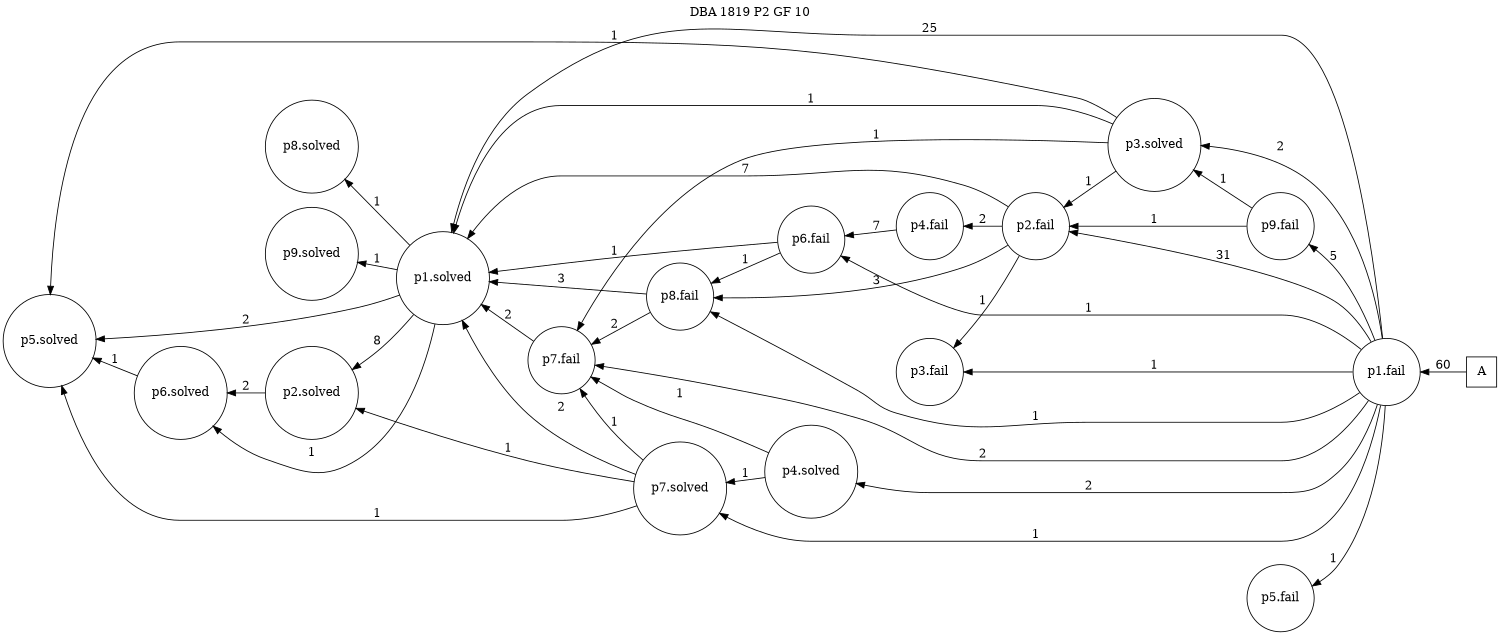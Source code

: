 digraph DBA_1819_P2_GF_10 {
labelloc="tl"
label= " DBA 1819 P2 GF 10 "
rankdir="RL";
graph [ size=" 10 , 10 !"]

"A" [shape="square" label="A"]
"p1.fail" [shape="circle" label="p1.fail"]
"p9.fail" [shape="circle" label="p9.fail"]
"p2.fail" [shape="circle" label="p2.fail"]
"p8.fail" [shape="circle" label="p8.fail"]
"p3.fail" [shape="circle" label="p3.fail"]
"p7.fail" [shape="circle" label="p7.fail"]
"p1.solved" [shape="circle" label="p1.solved"]
"p4.solved" [shape="circle" label="p4.solved"]
"p5.solved" [shape="circle" label="p5.solved"]
"p2.solved" [shape="circle" label="p2.solved"]
"p6.solved" [shape="circle" label="p6.solved"]
"p4.fail" [shape="circle" label="p4.fail"]
"p6.fail" [shape="circle" label="p6.fail"]
"p7.solved" [shape="circle" label="p7.solved"]
"p3.solved" [shape="circle" label="p3.solved"]
"p8.solved" [shape="circle" label="p8.solved"]
"p9.solved" [shape="circle" label="p9.solved"]
"p5.fail" [shape="circle" label="p5.fail"]
"A" -> "p1.fail" [ label=60]
"p1.fail" -> "p9.fail" [ label=5]
"p1.fail" -> "p2.fail" [ label=31]
"p1.fail" -> "p8.fail" [ label=1]
"p1.fail" -> "p3.fail" [ label=1]
"p1.fail" -> "p7.fail" [ label=2]
"p1.fail" -> "p1.solved" [ label=25]
"p1.fail" -> "p4.solved" [ label=2]
"p1.fail" -> "p6.fail" [ label=1]
"p1.fail" -> "p7.solved" [ label=1]
"p1.fail" -> "p3.solved" [ label=2]
"p1.fail" -> "p5.fail" [ label=1]
"p9.fail" -> "p2.fail" [ label=1]
"p9.fail" -> "p3.solved" [ label=1]
"p2.fail" -> "p8.fail" [ label=3]
"p2.fail" -> "p3.fail" [ label=1]
"p2.fail" -> "p1.solved" [ label=7]
"p2.fail" -> "p4.fail" [ label=2]
"p8.fail" -> "p7.fail" [ label=2]
"p8.fail" -> "p1.solved" [ label=3]
"p7.fail" -> "p1.solved" [ label=2]
"p1.solved" -> "p5.solved" [ label=2]
"p1.solved" -> "p2.solved" [ label=8]
"p1.solved" -> "p6.solved" [ label=1]
"p1.solved" -> "p8.solved" [ label=1]
"p1.solved" -> "p9.solved" [ label=1]
"p4.solved" -> "p7.fail" [ label=1]
"p4.solved" -> "p7.solved" [ label=1]
"p2.solved" -> "p6.solved" [ label=2]
"p6.solved" -> "p5.solved" [ label=1]
"p4.fail" -> "p6.fail" [ label=7]
"p6.fail" -> "p8.fail" [ label=1]
"p6.fail" -> "p1.solved" [ label=1]
"p7.solved" -> "p7.fail" [ label=1]
"p7.solved" -> "p1.solved" [ label=2]
"p7.solved" -> "p5.solved" [ label=1]
"p7.solved" -> "p2.solved" [ label=1]
"p3.solved" -> "p2.fail" [ label=1]
"p3.solved" -> "p7.fail" [ label=1]
"p3.solved" -> "p1.solved" [ label=1]
"p3.solved" -> "p5.solved" [ label=1]
}
